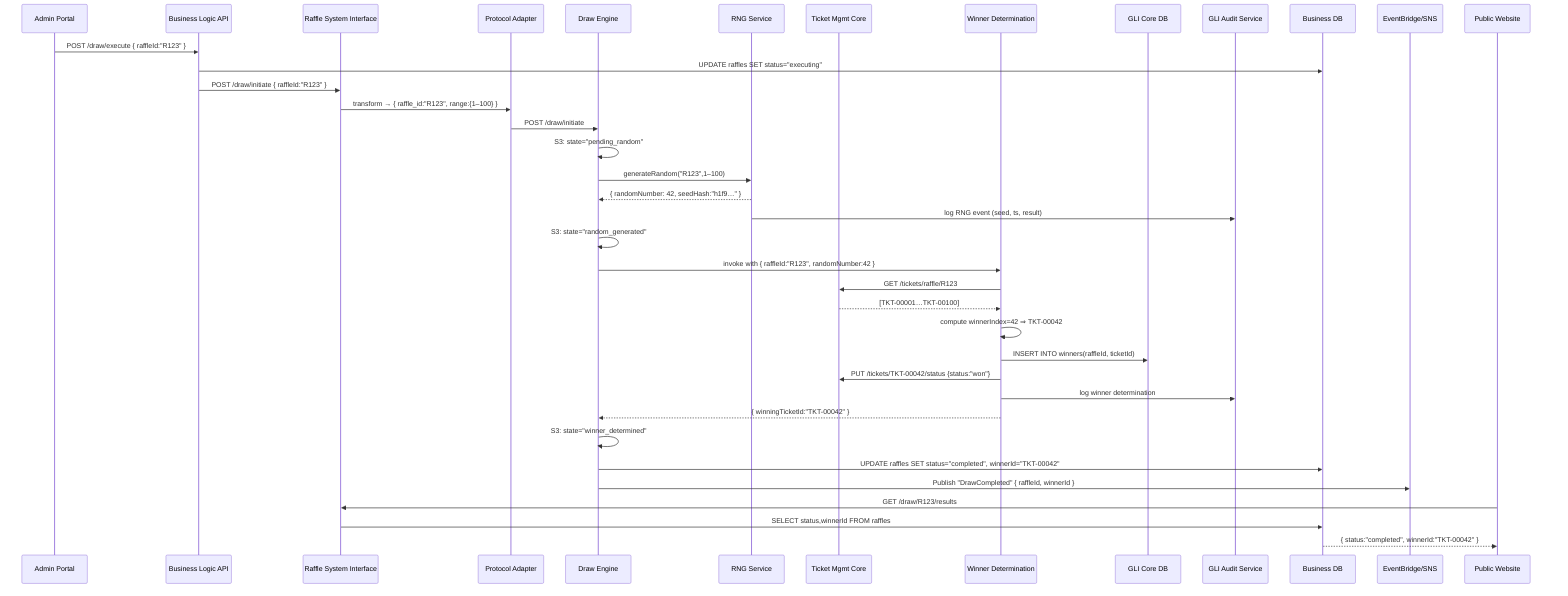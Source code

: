 sequenceDiagram
    participant AdminPortal as Admin Portal
    participant BizAPI as Business Logic API
    participant API_GW as Raffle System Interface
    participant Protocol as Protocol Adapter
    participant DrawEngine as Draw Engine
    participant RNG as RNG Service
    participant TicketCore as Ticket Mgmt Core
    participant WinnerDet as Winner Determination
    participant GLIDB as GLI Core DB
    participant Audit as GLI Audit Service
    participant BusinessDB as Business DB
    participant EventBus as EventBridge/SNS
    participant PubSite as Public Website

    AdminPortal->>BizAPI: POST /draw/execute { raffleId:"R123" }
    BizAPI->>BusinessDB: UPDATE raffles SET status="executing"
    BizAPI->>API_GW: POST /draw/initiate { raffleId:"R123" }
    API_GW->>Protocol: transform → { raffle_id:"R123", range:{1–100} }
    Protocol->>DrawEngine: POST /draw/initiate
    DrawEngine->>DrawEngine: S3: state="pending_random"
    DrawEngine->>RNG: generateRandom("R123",1–100)
    RNG-->>DrawEngine: { randomNumber: 42, seedHash:"h1f9…" }
    RNG->>Audit: log RNG event (seed, ts, result)
    DrawEngine->>DrawEngine: S3: state="random_generated"
    DrawEngine->>WinnerDet: invoke with { raffleId:"R123", randomNumber:42 }
    WinnerDet->>TicketCore: GET /tickets/raffle/R123
    TicketCore-->>WinnerDet: [TKT-00001…TKT-00100]
    WinnerDet->>WinnerDet: compute winnerIndex=42 ⇒ TKT-00042
    WinnerDet->>GLIDB: INSERT INTO winners(raffleId, ticketId)
    WinnerDet->>TicketCore: PUT /tickets/TKT-00042/status {status:"won"}
    WinnerDet->>Audit: log winner determination
    WinnerDet-->>DrawEngine: { winningTicketId:"TKT-00042" }
    DrawEngine->>DrawEngine: S3: state="winner_determined"
    DrawEngine->>BusinessDB: UPDATE raffles SET status="completed", winnerId="TKT-00042"
    DrawEngine->>EventBus: Publish "DrawCompleted" { raffleId, winnerId }
    PubSite->>API_GW: GET /draw/R123/results
    API_GW->>BusinessDB: SELECT status,winnerId FROM raffles
    BusinessDB-->>PubSite: { status:"completed", winnerId:"TKT-00042" }